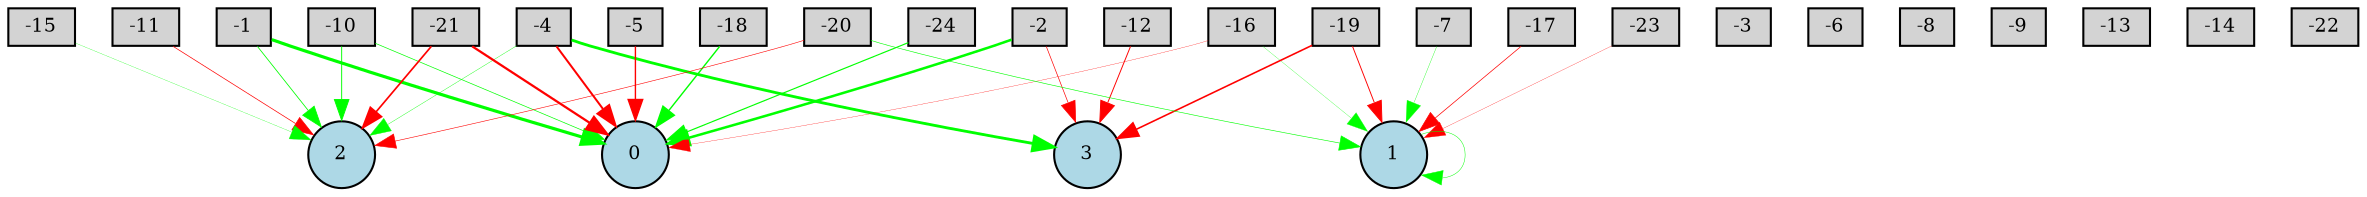 digraph {
	node [fontsize=9 height=0.2 shape=circle width=0.2]
	-1 [fillcolor=lightgray shape=box style=filled]
	-2 [fillcolor=lightgray shape=box style=filled]
	-3 [fillcolor=lightgray shape=box style=filled]
	-4 [fillcolor=lightgray shape=box style=filled]
	-5 [fillcolor=lightgray shape=box style=filled]
	-6 [fillcolor=lightgray shape=box style=filled]
	-7 [fillcolor=lightgray shape=box style=filled]
	-8 [fillcolor=lightgray shape=box style=filled]
	-9 [fillcolor=lightgray shape=box style=filled]
	-10 [fillcolor=lightgray shape=box style=filled]
	-11 [fillcolor=lightgray shape=box style=filled]
	-12 [fillcolor=lightgray shape=box style=filled]
	-13 [fillcolor=lightgray shape=box style=filled]
	-14 [fillcolor=lightgray shape=box style=filled]
	-15 [fillcolor=lightgray shape=box style=filled]
	-16 [fillcolor=lightgray shape=box style=filled]
	-17 [fillcolor=lightgray shape=box style=filled]
	-18 [fillcolor=lightgray shape=box style=filled]
	-19 [fillcolor=lightgray shape=box style=filled]
	-20 [fillcolor=lightgray shape=box style=filled]
	-21 [fillcolor=lightgray shape=box style=filled]
	-22 [fillcolor=lightgray shape=box style=filled]
	-23 [fillcolor=lightgray shape=box style=filled]
	-24 [fillcolor=lightgray shape=box style=filled]
	0 [fillcolor=lightblue style=filled]
	1 [fillcolor=lightblue style=filled]
	2 [fillcolor=lightblue style=filled]
	3 [fillcolor=lightblue style=filled]
	-20 -> 2 [color=red penwidth=0.2747685169277774 style=solid]
	-10 -> 2 [color=green penwidth=0.4502643285412886 style=solid]
	-2 -> 0 [color=green penwidth=1.2261749020168058 style=solid]
	-19 -> 3 [color=red penwidth=0.7670400963533651 style=solid]
	-15 -> 2 [color=green penwidth=0.13524856206922464 style=solid]
	-4 -> 2 [color=green penwidth=0.18640354680082033 style=solid]
	-1 -> 0 [color=green penwidth=1.5238315641521039 style=solid]
	-4 -> 3 [color=green penwidth=1.3604866571707606 style=solid]
	-21 -> 0 [color=red penwidth=1.0844887887292491 style=solid]
	-16 -> 0 [color=red penwidth=0.1409527184639338 style=solid]
	-10 -> 0 [color=green penwidth=0.33015584659005426 style=solid]
	1 -> 1 [color=green penwidth=0.22667179128508028 style=solid]
	-7 -> 1 [color=green penwidth=0.16762212561997647 style=solid]
	-5 -> 0 [color=red penwidth=0.6652529134394651 style=solid]
	-19 -> 1 [color=red penwidth=0.45051186025758483 style=solid]
	-1 -> 2 [color=green penwidth=0.3877532495458882 style=solid]
	-16 -> 1 [color=green penwidth=0.13277876750588205 style=solid]
	-4 -> 0 [color=red penwidth=0.9563667600326337 style=solid]
	-20 -> 1 [color=green penwidth=0.2879151770950277 style=solid]
	-23 -> 1 [color=red penwidth=0.13289080446541868 style=solid]
	-12 -> 3 [color=red penwidth=0.46281122308997635 style=solid]
	-2 -> 3 [color=red penwidth=0.32583137269853724 style=solid]
	-21 -> 2 [color=red penwidth=0.8119809502923194 style=solid]
	-24 -> 0 [color=green penwidth=0.5545166340505603 style=solid]
	-11 -> 2 [color=red penwidth=0.3345339208105812 style=solid]
	-17 -> 1 [color=red penwidth=0.339278405181056 style=solid]
	-18 -> 0 [color=green penwidth=0.674943538313452 style=solid]
}
